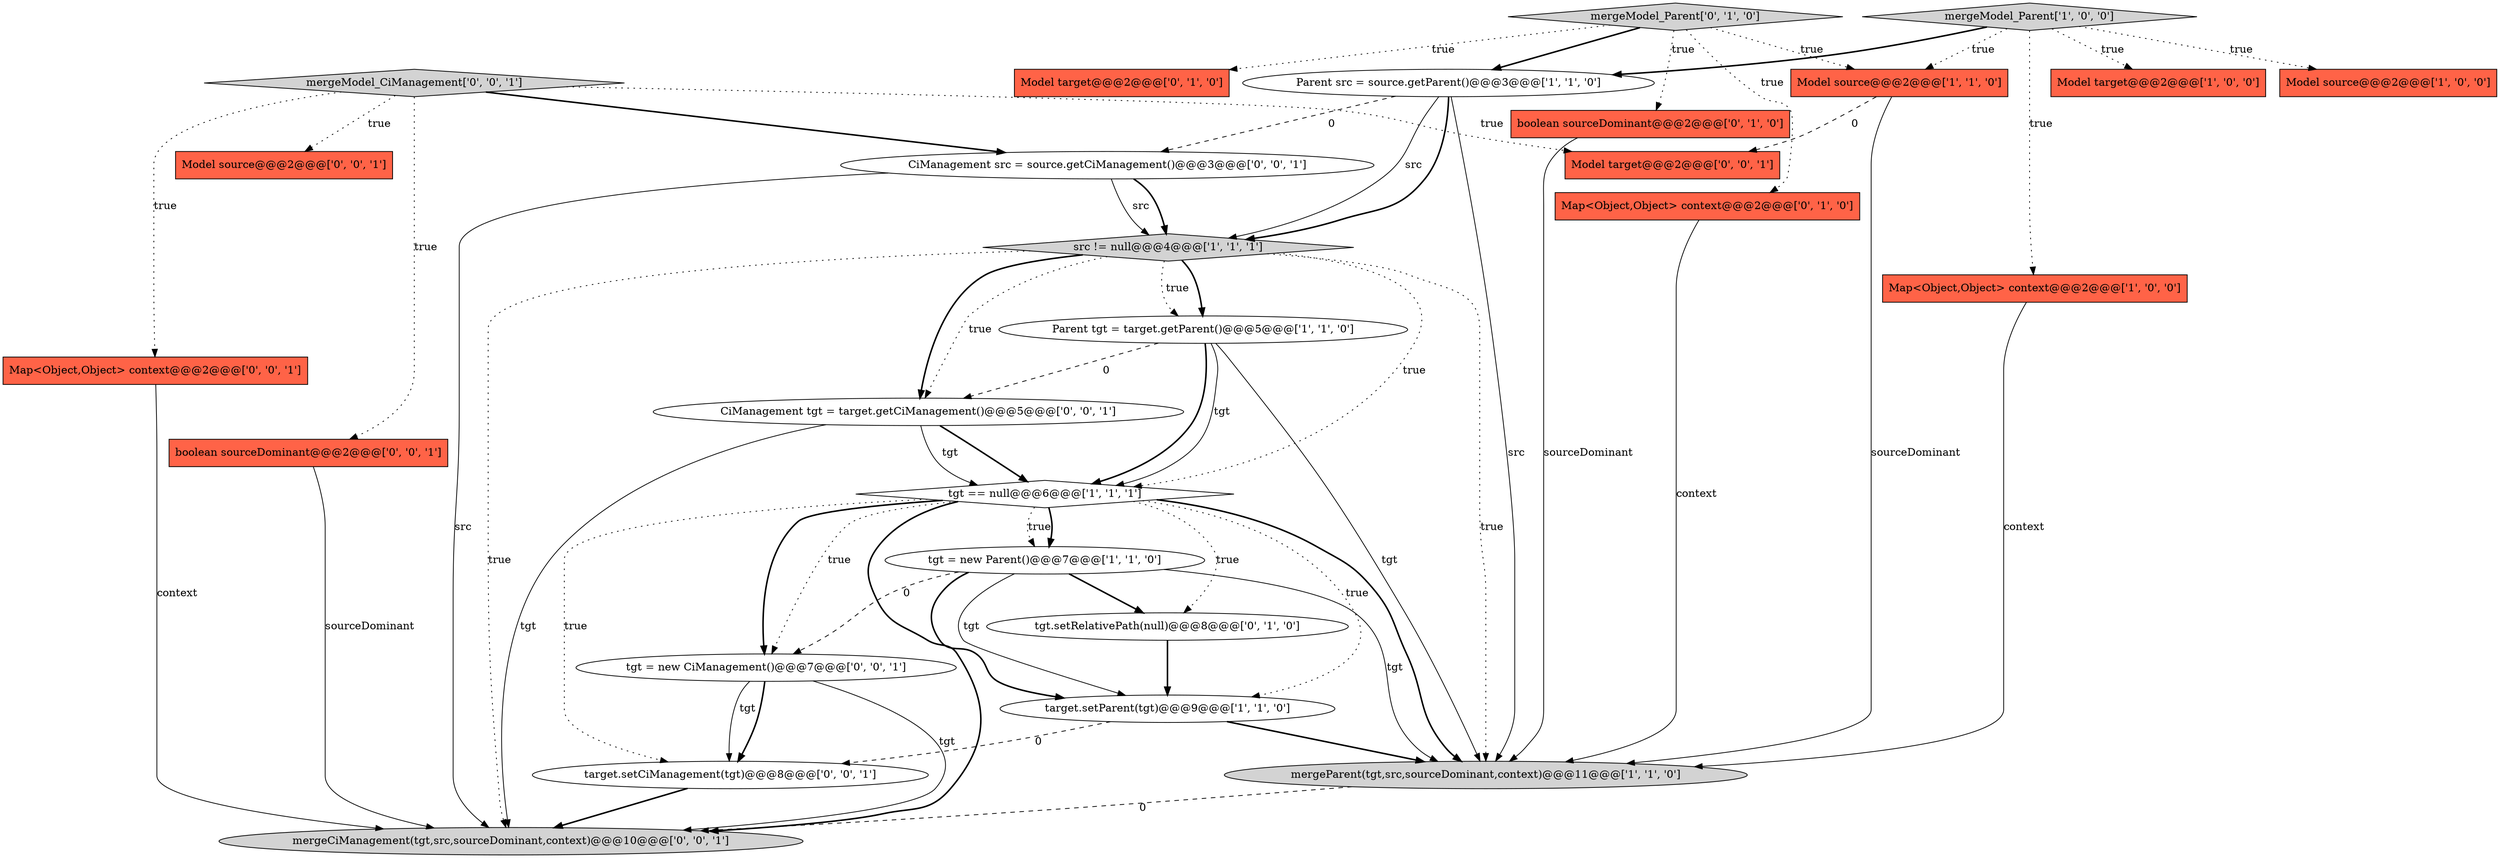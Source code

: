 digraph {
23 [style = filled, label = "CiManagement tgt = target.getCiManagement()@@@5@@@['0', '0', '1']", fillcolor = white, shape = ellipse image = "AAA0AAABBB3BBB"];
21 [style = filled, label = "target.setCiManagement(tgt)@@@8@@@['0', '0', '1']", fillcolor = white, shape = ellipse image = "AAA0AAABBB3BBB"];
13 [style = filled, label = "Model target@@@2@@@['0', '1', '0']", fillcolor = tomato, shape = box image = "AAA0AAABBB2BBB"];
18 [style = filled, label = "mergeCiManagement(tgt,src,sourceDominant,context)@@@10@@@['0', '0', '1']", fillcolor = lightgray, shape = ellipse image = "AAA0AAABBB3BBB"];
9 [style = filled, label = "Parent src = source.getParent()@@@3@@@['1', '1', '0']", fillcolor = white, shape = ellipse image = "AAA0AAABBB1BBB"];
26 [style = filled, label = "Model target@@@2@@@['0', '0', '1']", fillcolor = tomato, shape = box image = "AAA0AAABBB3BBB"];
14 [style = filled, label = "boolean sourceDominant@@@2@@@['0', '1', '0']", fillcolor = tomato, shape = box image = "AAA0AAABBB2BBB"];
24 [style = filled, label = "Map<Object,Object> context@@@2@@@['0', '0', '1']", fillcolor = tomato, shape = box image = "AAA0AAABBB3BBB"];
1 [style = filled, label = "Map<Object,Object> context@@@2@@@['1', '0', '0']", fillcolor = tomato, shape = box image = "AAA0AAABBB1BBB"];
19 [style = filled, label = "mergeModel_CiManagement['0', '0', '1']", fillcolor = lightgray, shape = diamond image = "AAA0AAABBB3BBB"];
15 [style = filled, label = "Map<Object,Object> context@@@2@@@['0', '1', '0']", fillcolor = tomato, shape = box image = "AAA0AAABBB2BBB"];
11 [style = filled, label = "Model source@@@2@@@['1', '1', '0']", fillcolor = tomato, shape = box image = "AAA0AAABBB1BBB"];
20 [style = filled, label = "Model source@@@2@@@['0', '0', '1']", fillcolor = tomato, shape = box image = "AAA0AAABBB3BBB"];
5 [style = filled, label = "tgt = new Parent()@@@7@@@['1', '1', '0']", fillcolor = white, shape = ellipse image = "AAA0AAABBB1BBB"];
8 [style = filled, label = "target.setParent(tgt)@@@9@@@['1', '1', '0']", fillcolor = white, shape = ellipse image = "AAA0AAABBB1BBB"];
7 [style = filled, label = "tgt == null@@@6@@@['1', '1', '1']", fillcolor = white, shape = diamond image = "AAA0AAABBB1BBB"];
17 [style = filled, label = "boolean sourceDominant@@@2@@@['0', '0', '1']", fillcolor = tomato, shape = box image = "AAA0AAABBB3BBB"];
0 [style = filled, label = "Model target@@@2@@@['1', '0', '0']", fillcolor = tomato, shape = box image = "AAA0AAABBB1BBB"];
12 [style = filled, label = "mergeModel_Parent['0', '1', '0']", fillcolor = lightgray, shape = diamond image = "AAA0AAABBB2BBB"];
16 [style = filled, label = "tgt.setRelativePath(null)@@@8@@@['0', '1', '0']", fillcolor = white, shape = ellipse image = "AAA1AAABBB2BBB"];
25 [style = filled, label = "CiManagement src = source.getCiManagement()@@@3@@@['0', '0', '1']", fillcolor = white, shape = ellipse image = "AAA0AAABBB3BBB"];
10 [style = filled, label = "Model source@@@2@@@['1', '0', '0']", fillcolor = tomato, shape = box image = "AAA0AAABBB1BBB"];
2 [style = filled, label = "mergeParent(tgt,src,sourceDominant,context)@@@11@@@['1', '1', '0']", fillcolor = lightgray, shape = ellipse image = "AAA0AAABBB1BBB"];
6 [style = filled, label = "src != null@@@4@@@['1', '1', '1']", fillcolor = lightgray, shape = diamond image = "AAA0AAABBB1BBB"];
22 [style = filled, label = "tgt = new CiManagement()@@@7@@@['0', '0', '1']", fillcolor = white, shape = ellipse image = "AAA0AAABBB3BBB"];
3 [style = filled, label = "Parent tgt = target.getParent()@@@5@@@['1', '1', '0']", fillcolor = white, shape = ellipse image = "AAA0AAABBB1BBB"];
4 [style = filled, label = "mergeModel_Parent['1', '0', '0']", fillcolor = lightgray, shape = diamond image = "AAA0AAABBB1BBB"];
6->23 [style = dotted, label="true"];
5->22 [style = dashed, label="0"];
1->2 [style = solid, label="context"];
25->18 [style = solid, label="src"];
5->8 [style = bold, label=""];
7->21 [style = dotted, label="true"];
11->26 [style = dashed, label="0"];
11->2 [style = solid, label="sourceDominant"];
6->7 [style = dotted, label="true"];
19->24 [style = dotted, label="true"];
7->18 [style = bold, label=""];
7->8 [style = dotted, label="true"];
9->6 [style = solid, label="src"];
4->10 [style = dotted, label="true"];
12->11 [style = dotted, label="true"];
3->23 [style = dashed, label="0"];
16->8 [style = bold, label=""];
12->13 [style = dotted, label="true"];
4->11 [style = dotted, label="true"];
12->15 [style = dotted, label="true"];
25->6 [style = solid, label="src"];
2->18 [style = dashed, label="0"];
9->2 [style = solid, label="src"];
3->2 [style = solid, label="tgt"];
22->18 [style = solid, label="tgt"];
7->22 [style = bold, label=""];
4->0 [style = dotted, label="true"];
3->7 [style = bold, label=""];
4->1 [style = dotted, label="true"];
19->20 [style = dotted, label="true"];
9->6 [style = bold, label=""];
7->5 [style = dotted, label="true"];
8->21 [style = dashed, label="0"];
12->9 [style = bold, label=""];
15->2 [style = solid, label="context"];
19->25 [style = bold, label=""];
17->18 [style = solid, label="sourceDominant"];
8->2 [style = bold, label=""];
9->25 [style = dashed, label="0"];
21->18 [style = bold, label=""];
4->9 [style = bold, label=""];
6->3 [style = bold, label=""];
12->14 [style = dotted, label="true"];
23->7 [style = bold, label=""];
22->21 [style = solid, label="tgt"];
6->3 [style = dotted, label="true"];
6->18 [style = dotted, label="true"];
23->18 [style = solid, label="tgt"];
5->8 [style = solid, label="tgt"];
7->5 [style = bold, label=""];
19->17 [style = dotted, label="true"];
22->21 [style = bold, label=""];
23->7 [style = solid, label="tgt"];
6->2 [style = dotted, label="true"];
14->2 [style = solid, label="sourceDominant"];
6->23 [style = bold, label=""];
7->22 [style = dotted, label="true"];
25->6 [style = bold, label=""];
7->16 [style = dotted, label="true"];
5->16 [style = bold, label=""];
3->7 [style = solid, label="tgt"];
5->2 [style = solid, label="tgt"];
24->18 [style = solid, label="context"];
19->26 [style = dotted, label="true"];
7->2 [style = bold, label=""];
}
